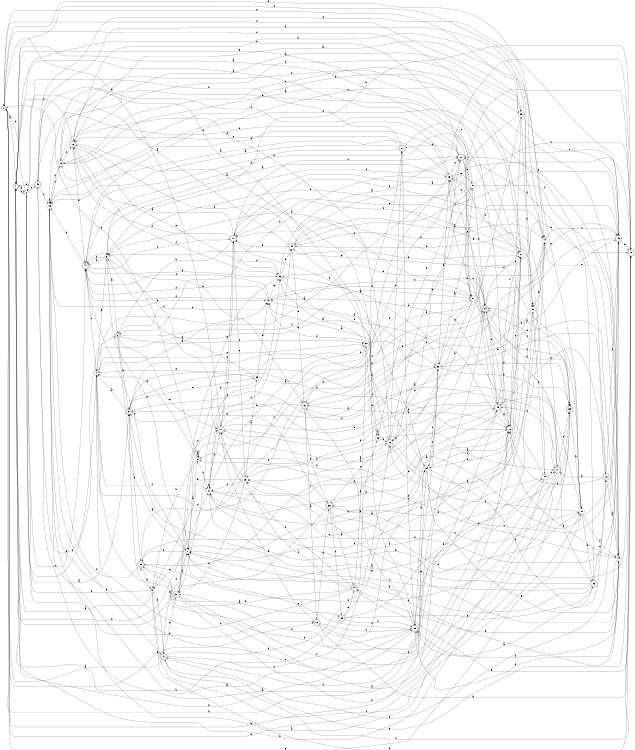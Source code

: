 digraph n47_1 {
__start0 [label="" shape="none"];

rankdir=LR;
size="8,5";

s0 [style="filled", color="black", fillcolor="white" shape="circle", label="0"];
s1 [style="rounded,filled", color="black", fillcolor="white" shape="doublecircle", label="1"];
s2 [style="filled", color="black", fillcolor="white" shape="circle", label="2"];
s3 [style="rounded,filled", color="black", fillcolor="white" shape="doublecircle", label="3"];
s4 [style="filled", color="black", fillcolor="white" shape="circle", label="4"];
s5 [style="filled", color="black", fillcolor="white" shape="circle", label="5"];
s6 [style="rounded,filled", color="black", fillcolor="white" shape="doublecircle", label="6"];
s7 [style="filled", color="black", fillcolor="white" shape="circle", label="7"];
s8 [style="filled", color="black", fillcolor="white" shape="circle", label="8"];
s9 [style="filled", color="black", fillcolor="white" shape="circle", label="9"];
s10 [style="rounded,filled", color="black", fillcolor="white" shape="doublecircle", label="10"];
s11 [style="rounded,filled", color="black", fillcolor="white" shape="doublecircle", label="11"];
s12 [style="rounded,filled", color="black", fillcolor="white" shape="doublecircle", label="12"];
s13 [style="rounded,filled", color="black", fillcolor="white" shape="doublecircle", label="13"];
s14 [style="filled", color="black", fillcolor="white" shape="circle", label="14"];
s15 [style="rounded,filled", color="black", fillcolor="white" shape="doublecircle", label="15"];
s16 [style="rounded,filled", color="black", fillcolor="white" shape="doublecircle", label="16"];
s17 [style="rounded,filled", color="black", fillcolor="white" shape="doublecircle", label="17"];
s18 [style="rounded,filled", color="black", fillcolor="white" shape="doublecircle", label="18"];
s19 [style="filled", color="black", fillcolor="white" shape="circle", label="19"];
s20 [style="rounded,filled", color="black", fillcolor="white" shape="doublecircle", label="20"];
s21 [style="filled", color="black", fillcolor="white" shape="circle", label="21"];
s22 [style="filled", color="black", fillcolor="white" shape="circle", label="22"];
s23 [style="filled", color="black", fillcolor="white" shape="circle", label="23"];
s24 [style="rounded,filled", color="black", fillcolor="white" shape="doublecircle", label="24"];
s25 [style="rounded,filled", color="black", fillcolor="white" shape="doublecircle", label="25"];
s26 [style="filled", color="black", fillcolor="white" shape="circle", label="26"];
s27 [style="filled", color="black", fillcolor="white" shape="circle", label="27"];
s28 [style="filled", color="black", fillcolor="white" shape="circle", label="28"];
s29 [style="filled", color="black", fillcolor="white" shape="circle", label="29"];
s30 [style="filled", color="black", fillcolor="white" shape="circle", label="30"];
s31 [style="filled", color="black", fillcolor="white" shape="circle", label="31"];
s32 [style="filled", color="black", fillcolor="white" shape="circle", label="32"];
s33 [style="filled", color="black", fillcolor="white" shape="circle", label="33"];
s34 [style="filled", color="black", fillcolor="white" shape="circle", label="34"];
s35 [style="filled", color="black", fillcolor="white" shape="circle", label="35"];
s36 [style="rounded,filled", color="black", fillcolor="white" shape="doublecircle", label="36"];
s37 [style="filled", color="black", fillcolor="white" shape="circle", label="37"];
s38 [style="rounded,filled", color="black", fillcolor="white" shape="doublecircle", label="38"];
s39 [style="rounded,filled", color="black", fillcolor="white" shape="doublecircle", label="39"];
s40 [style="filled", color="black", fillcolor="white" shape="circle", label="40"];
s41 [style="rounded,filled", color="black", fillcolor="white" shape="doublecircle", label="41"];
s42 [style="rounded,filled", color="black", fillcolor="white" shape="doublecircle", label="42"];
s43 [style="rounded,filled", color="black", fillcolor="white" shape="doublecircle", label="43"];
s44 [style="rounded,filled", color="black", fillcolor="white" shape="doublecircle", label="44"];
s45 [style="filled", color="black", fillcolor="white" shape="circle", label="45"];
s46 [style="filled", color="black", fillcolor="white" shape="circle", label="46"];
s47 [style="rounded,filled", color="black", fillcolor="white" shape="doublecircle", label="47"];
s48 [style="filled", color="black", fillcolor="white" shape="circle", label="48"];
s49 [style="rounded,filled", color="black", fillcolor="white" shape="doublecircle", label="49"];
s50 [style="filled", color="black", fillcolor="white" shape="circle", label="50"];
s51 [style="rounded,filled", color="black", fillcolor="white" shape="doublecircle", label="51"];
s52 [style="rounded,filled", color="black", fillcolor="white" shape="doublecircle", label="52"];
s53 [style="rounded,filled", color="black", fillcolor="white" shape="doublecircle", label="53"];
s54 [style="rounded,filled", color="black", fillcolor="white" shape="doublecircle", label="54"];
s55 [style="rounded,filled", color="black", fillcolor="white" shape="doublecircle", label="55"];
s56 [style="rounded,filled", color="black", fillcolor="white" shape="doublecircle", label="56"];
s57 [style="rounded,filled", color="black", fillcolor="white" shape="doublecircle", label="57"];
s0 -> s1 [label="a"];
s0 -> s17 [label="b"];
s0 -> s37 [label="c"];
s0 -> s14 [label="d"];
s0 -> s26 [label="e"];
s0 -> s16 [label="f"];
s1 -> s2 [label="a"];
s1 -> s31 [label="b"];
s1 -> s2 [label="c"];
s1 -> s14 [label="d"];
s1 -> s21 [label="e"];
s1 -> s26 [label="f"];
s2 -> s3 [label="a"];
s2 -> s16 [label="b"];
s2 -> s44 [label="c"];
s2 -> s0 [label="d"];
s2 -> s49 [label="e"];
s2 -> s6 [label="f"];
s3 -> s4 [label="a"];
s3 -> s26 [label="b"];
s3 -> s52 [label="c"];
s3 -> s43 [label="d"];
s3 -> s23 [label="e"];
s3 -> s41 [label="f"];
s4 -> s5 [label="a"];
s4 -> s26 [label="b"];
s4 -> s32 [label="c"];
s4 -> s49 [label="d"];
s4 -> s40 [label="e"];
s4 -> s31 [label="f"];
s5 -> s6 [label="a"];
s5 -> s15 [label="b"];
s5 -> s7 [label="c"];
s5 -> s44 [label="d"];
s5 -> s27 [label="e"];
s5 -> s44 [label="f"];
s6 -> s7 [label="a"];
s6 -> s3 [label="b"];
s6 -> s32 [label="c"];
s6 -> s40 [label="d"];
s6 -> s17 [label="e"];
s6 -> s21 [label="f"];
s7 -> s8 [label="a"];
s7 -> s52 [label="b"];
s7 -> s26 [label="c"];
s7 -> s44 [label="d"];
s7 -> s9 [label="e"];
s7 -> s47 [label="f"];
s8 -> s8 [label="a"];
s8 -> s9 [label="b"];
s8 -> s31 [label="c"];
s8 -> s8 [label="d"];
s8 -> s0 [label="e"];
s8 -> s4 [label="f"];
s9 -> s1 [label="a"];
s9 -> s10 [label="b"];
s9 -> s37 [label="c"];
s9 -> s47 [label="d"];
s9 -> s2 [label="e"];
s9 -> s3 [label="f"];
s10 -> s11 [label="a"];
s10 -> s5 [label="b"];
s10 -> s5 [label="c"];
s10 -> s7 [label="d"];
s10 -> s22 [label="e"];
s10 -> s47 [label="f"];
s11 -> s12 [label="a"];
s11 -> s6 [label="b"];
s11 -> s20 [label="c"];
s11 -> s21 [label="d"];
s11 -> s22 [label="e"];
s11 -> s12 [label="f"];
s12 -> s13 [label="a"];
s12 -> s30 [label="b"];
s12 -> s1 [label="c"];
s12 -> s44 [label="d"];
s12 -> s33 [label="e"];
s12 -> s33 [label="f"];
s13 -> s14 [label="a"];
s13 -> s57 [label="b"];
s13 -> s43 [label="c"];
s13 -> s50 [label="d"];
s13 -> s56 [label="e"];
s13 -> s12 [label="f"];
s14 -> s15 [label="a"];
s14 -> s39 [label="b"];
s14 -> s43 [label="c"];
s14 -> s15 [label="d"];
s14 -> s19 [label="e"];
s14 -> s11 [label="f"];
s15 -> s16 [label="a"];
s15 -> s56 [label="b"];
s15 -> s35 [label="c"];
s15 -> s4 [label="d"];
s15 -> s31 [label="e"];
s15 -> s26 [label="f"];
s16 -> s17 [label="a"];
s16 -> s10 [label="b"];
s16 -> s34 [label="c"];
s16 -> s56 [label="d"];
s16 -> s25 [label="e"];
s16 -> s39 [label="f"];
s17 -> s18 [label="a"];
s17 -> s38 [label="b"];
s17 -> s11 [label="c"];
s17 -> s21 [label="d"];
s17 -> s11 [label="e"];
s17 -> s25 [label="f"];
s18 -> s19 [label="a"];
s18 -> s25 [label="b"];
s18 -> s26 [label="c"];
s18 -> s46 [label="d"];
s18 -> s41 [label="e"];
s18 -> s43 [label="f"];
s19 -> s3 [label="a"];
s19 -> s20 [label="b"];
s19 -> s8 [label="c"];
s19 -> s39 [label="d"];
s19 -> s54 [label="e"];
s19 -> s39 [label="f"];
s20 -> s1 [label="a"];
s20 -> s21 [label="b"];
s20 -> s57 [label="c"];
s20 -> s1 [label="d"];
s20 -> s50 [label="e"];
s20 -> s46 [label="f"];
s21 -> s22 [label="a"];
s21 -> s10 [label="b"];
s21 -> s37 [label="c"];
s21 -> s35 [label="d"];
s21 -> s40 [label="e"];
s21 -> s15 [label="f"];
s22 -> s23 [label="a"];
s22 -> s13 [label="b"];
s22 -> s44 [label="c"];
s22 -> s51 [label="d"];
s22 -> s9 [label="e"];
s22 -> s31 [label="f"];
s23 -> s5 [label="a"];
s23 -> s7 [label="b"];
s23 -> s24 [label="c"];
s23 -> s40 [label="d"];
s23 -> s4 [label="e"];
s23 -> s20 [label="f"];
s24 -> s5 [label="a"];
s24 -> s25 [label="b"];
s24 -> s43 [label="c"];
s24 -> s27 [label="d"];
s24 -> s45 [label="e"];
s24 -> s36 [label="f"];
s25 -> s26 [label="a"];
s25 -> s45 [label="b"];
s25 -> s27 [label="c"];
s25 -> s31 [label="d"];
s25 -> s45 [label="e"];
s25 -> s17 [label="f"];
s26 -> s24 [label="a"];
s26 -> s0 [label="b"];
s26 -> s27 [label="c"];
s26 -> s34 [label="d"];
s26 -> s29 [label="e"];
s26 -> s19 [label="f"];
s27 -> s28 [label="a"];
s27 -> s12 [label="b"];
s27 -> s0 [label="c"];
s27 -> s31 [label="d"];
s27 -> s42 [label="e"];
s27 -> s7 [label="f"];
s28 -> s29 [label="a"];
s28 -> s19 [label="b"];
s28 -> s46 [label="c"];
s28 -> s29 [label="d"];
s28 -> s29 [label="e"];
s28 -> s12 [label="f"];
s29 -> s4 [label="a"];
s29 -> s13 [label="b"];
s29 -> s30 [label="c"];
s29 -> s0 [label="d"];
s29 -> s43 [label="e"];
s29 -> s0 [label="f"];
s30 -> s31 [label="a"];
s30 -> s14 [label="b"];
s30 -> s30 [label="c"];
s30 -> s55 [label="d"];
s30 -> s26 [label="e"];
s30 -> s11 [label="f"];
s31 -> s32 [label="a"];
s31 -> s37 [label="b"];
s31 -> s17 [label="c"];
s31 -> s43 [label="d"];
s31 -> s31 [label="e"];
s31 -> s42 [label="f"];
s32 -> s33 [label="a"];
s32 -> s12 [label="b"];
s32 -> s7 [label="c"];
s32 -> s40 [label="d"];
s32 -> s48 [label="e"];
s32 -> s35 [label="f"];
s33 -> s20 [label="a"];
s33 -> s24 [label="b"];
s33 -> s11 [label="c"];
s33 -> s34 [label="d"];
s33 -> s51 [label="e"];
s33 -> s42 [label="f"];
s34 -> s26 [label="a"];
s34 -> s0 [label="b"];
s34 -> s18 [label="c"];
s34 -> s11 [label="d"];
s34 -> s19 [label="e"];
s34 -> s35 [label="f"];
s35 -> s33 [label="a"];
s35 -> s36 [label="b"];
s35 -> s34 [label="c"];
s35 -> s19 [label="d"];
s35 -> s13 [label="e"];
s35 -> s45 [label="f"];
s36 -> s24 [label="a"];
s36 -> s37 [label="b"];
s36 -> s24 [label="c"];
s36 -> s35 [label="d"];
s36 -> s36 [label="e"];
s36 -> s31 [label="f"];
s37 -> s12 [label="a"];
s37 -> s3 [label="b"];
s37 -> s13 [label="c"];
s37 -> s38 [label="d"];
s37 -> s5 [label="e"];
s37 -> s19 [label="f"];
s38 -> s39 [label="a"];
s38 -> s7 [label="b"];
s38 -> s7 [label="c"];
s38 -> s18 [label="d"];
s38 -> s22 [label="e"];
s38 -> s20 [label="f"];
s39 -> s40 [label="a"];
s39 -> s1 [label="b"];
s39 -> s7 [label="c"];
s39 -> s51 [label="d"];
s39 -> s34 [label="e"];
s39 -> s15 [label="f"];
s40 -> s35 [label="a"];
s40 -> s41 [label="b"];
s40 -> s44 [label="c"];
s40 -> s44 [label="d"];
s40 -> s33 [label="e"];
s40 -> s44 [label="f"];
s41 -> s7 [label="a"];
s41 -> s1 [label="b"];
s41 -> s25 [label="c"];
s41 -> s42 [label="d"];
s41 -> s36 [label="e"];
s41 -> s52 [label="f"];
s42 -> s2 [label="a"];
s42 -> s11 [label="b"];
s42 -> s43 [label="c"];
s42 -> s15 [label="d"];
s42 -> s10 [label="e"];
s42 -> s14 [label="f"];
s43 -> s42 [label="a"];
s43 -> s3 [label="b"];
s43 -> s44 [label="c"];
s43 -> s8 [label="d"];
s43 -> s10 [label="e"];
s43 -> s47 [label="f"];
s44 -> s45 [label="a"];
s44 -> s21 [label="b"];
s44 -> s11 [label="c"];
s44 -> s33 [label="d"];
s44 -> s4 [label="e"];
s44 -> s46 [label="f"];
s45 -> s46 [label="a"];
s45 -> s6 [label="b"];
s45 -> s20 [label="c"];
s45 -> s8 [label="d"];
s45 -> s28 [label="e"];
s45 -> s27 [label="f"];
s46 -> s39 [label="a"];
s46 -> s47 [label="b"];
s46 -> s28 [label="c"];
s46 -> s40 [label="d"];
s46 -> s30 [label="e"];
s46 -> s46 [label="f"];
s47 -> s0 [label="a"];
s47 -> s19 [label="b"];
s47 -> s13 [label="c"];
s47 -> s48 [label="d"];
s47 -> s51 [label="e"];
s47 -> s24 [label="f"];
s48 -> s48 [label="a"];
s48 -> s13 [label="b"];
s48 -> s41 [label="c"];
s48 -> s49 [label="d"];
s48 -> s50 [label="e"];
s48 -> s22 [label="f"];
s49 -> s25 [label="a"];
s49 -> s45 [label="b"];
s49 -> s46 [label="c"];
s49 -> s43 [label="d"];
s49 -> s1 [label="e"];
s49 -> s14 [label="f"];
s50 -> s35 [label="a"];
s50 -> s24 [label="b"];
s50 -> s10 [label="c"];
s50 -> s28 [label="d"];
s50 -> s45 [label="e"];
s50 -> s19 [label="f"];
s51 -> s36 [label="a"];
s51 -> s7 [label="b"];
s51 -> s17 [label="c"];
s51 -> s33 [label="d"];
s51 -> s35 [label="e"];
s51 -> s36 [label="f"];
s52 -> s53 [label="a"];
s52 -> s9 [label="b"];
s52 -> s27 [label="c"];
s52 -> s46 [label="d"];
s52 -> s24 [label="e"];
s52 -> s57 [label="f"];
s53 -> s26 [label="a"];
s53 -> s1 [label="b"];
s53 -> s39 [label="c"];
s53 -> s38 [label="d"];
s53 -> s54 [label="e"];
s53 -> s55 [label="f"];
s54 -> s32 [label="a"];
s54 -> s4 [label="b"];
s54 -> s22 [label="c"];
s54 -> s52 [label="d"];
s54 -> s10 [label="e"];
s54 -> s17 [label="f"];
s55 -> s46 [label="a"];
s55 -> s40 [label="b"];
s55 -> s4 [label="c"];
s55 -> s41 [label="d"];
s55 -> s11 [label="e"];
s55 -> s56 [label="f"];
s56 -> s54 [label="a"];
s56 -> s20 [label="b"];
s56 -> s37 [label="c"];
s56 -> s3 [label="d"];
s56 -> s1 [label="e"];
s56 -> s53 [label="f"];
s57 -> s46 [label="a"];
s57 -> s39 [label="b"];
s57 -> s27 [label="c"];
s57 -> s2 [label="d"];
s57 -> s12 [label="e"];
s57 -> s5 [label="f"];

}